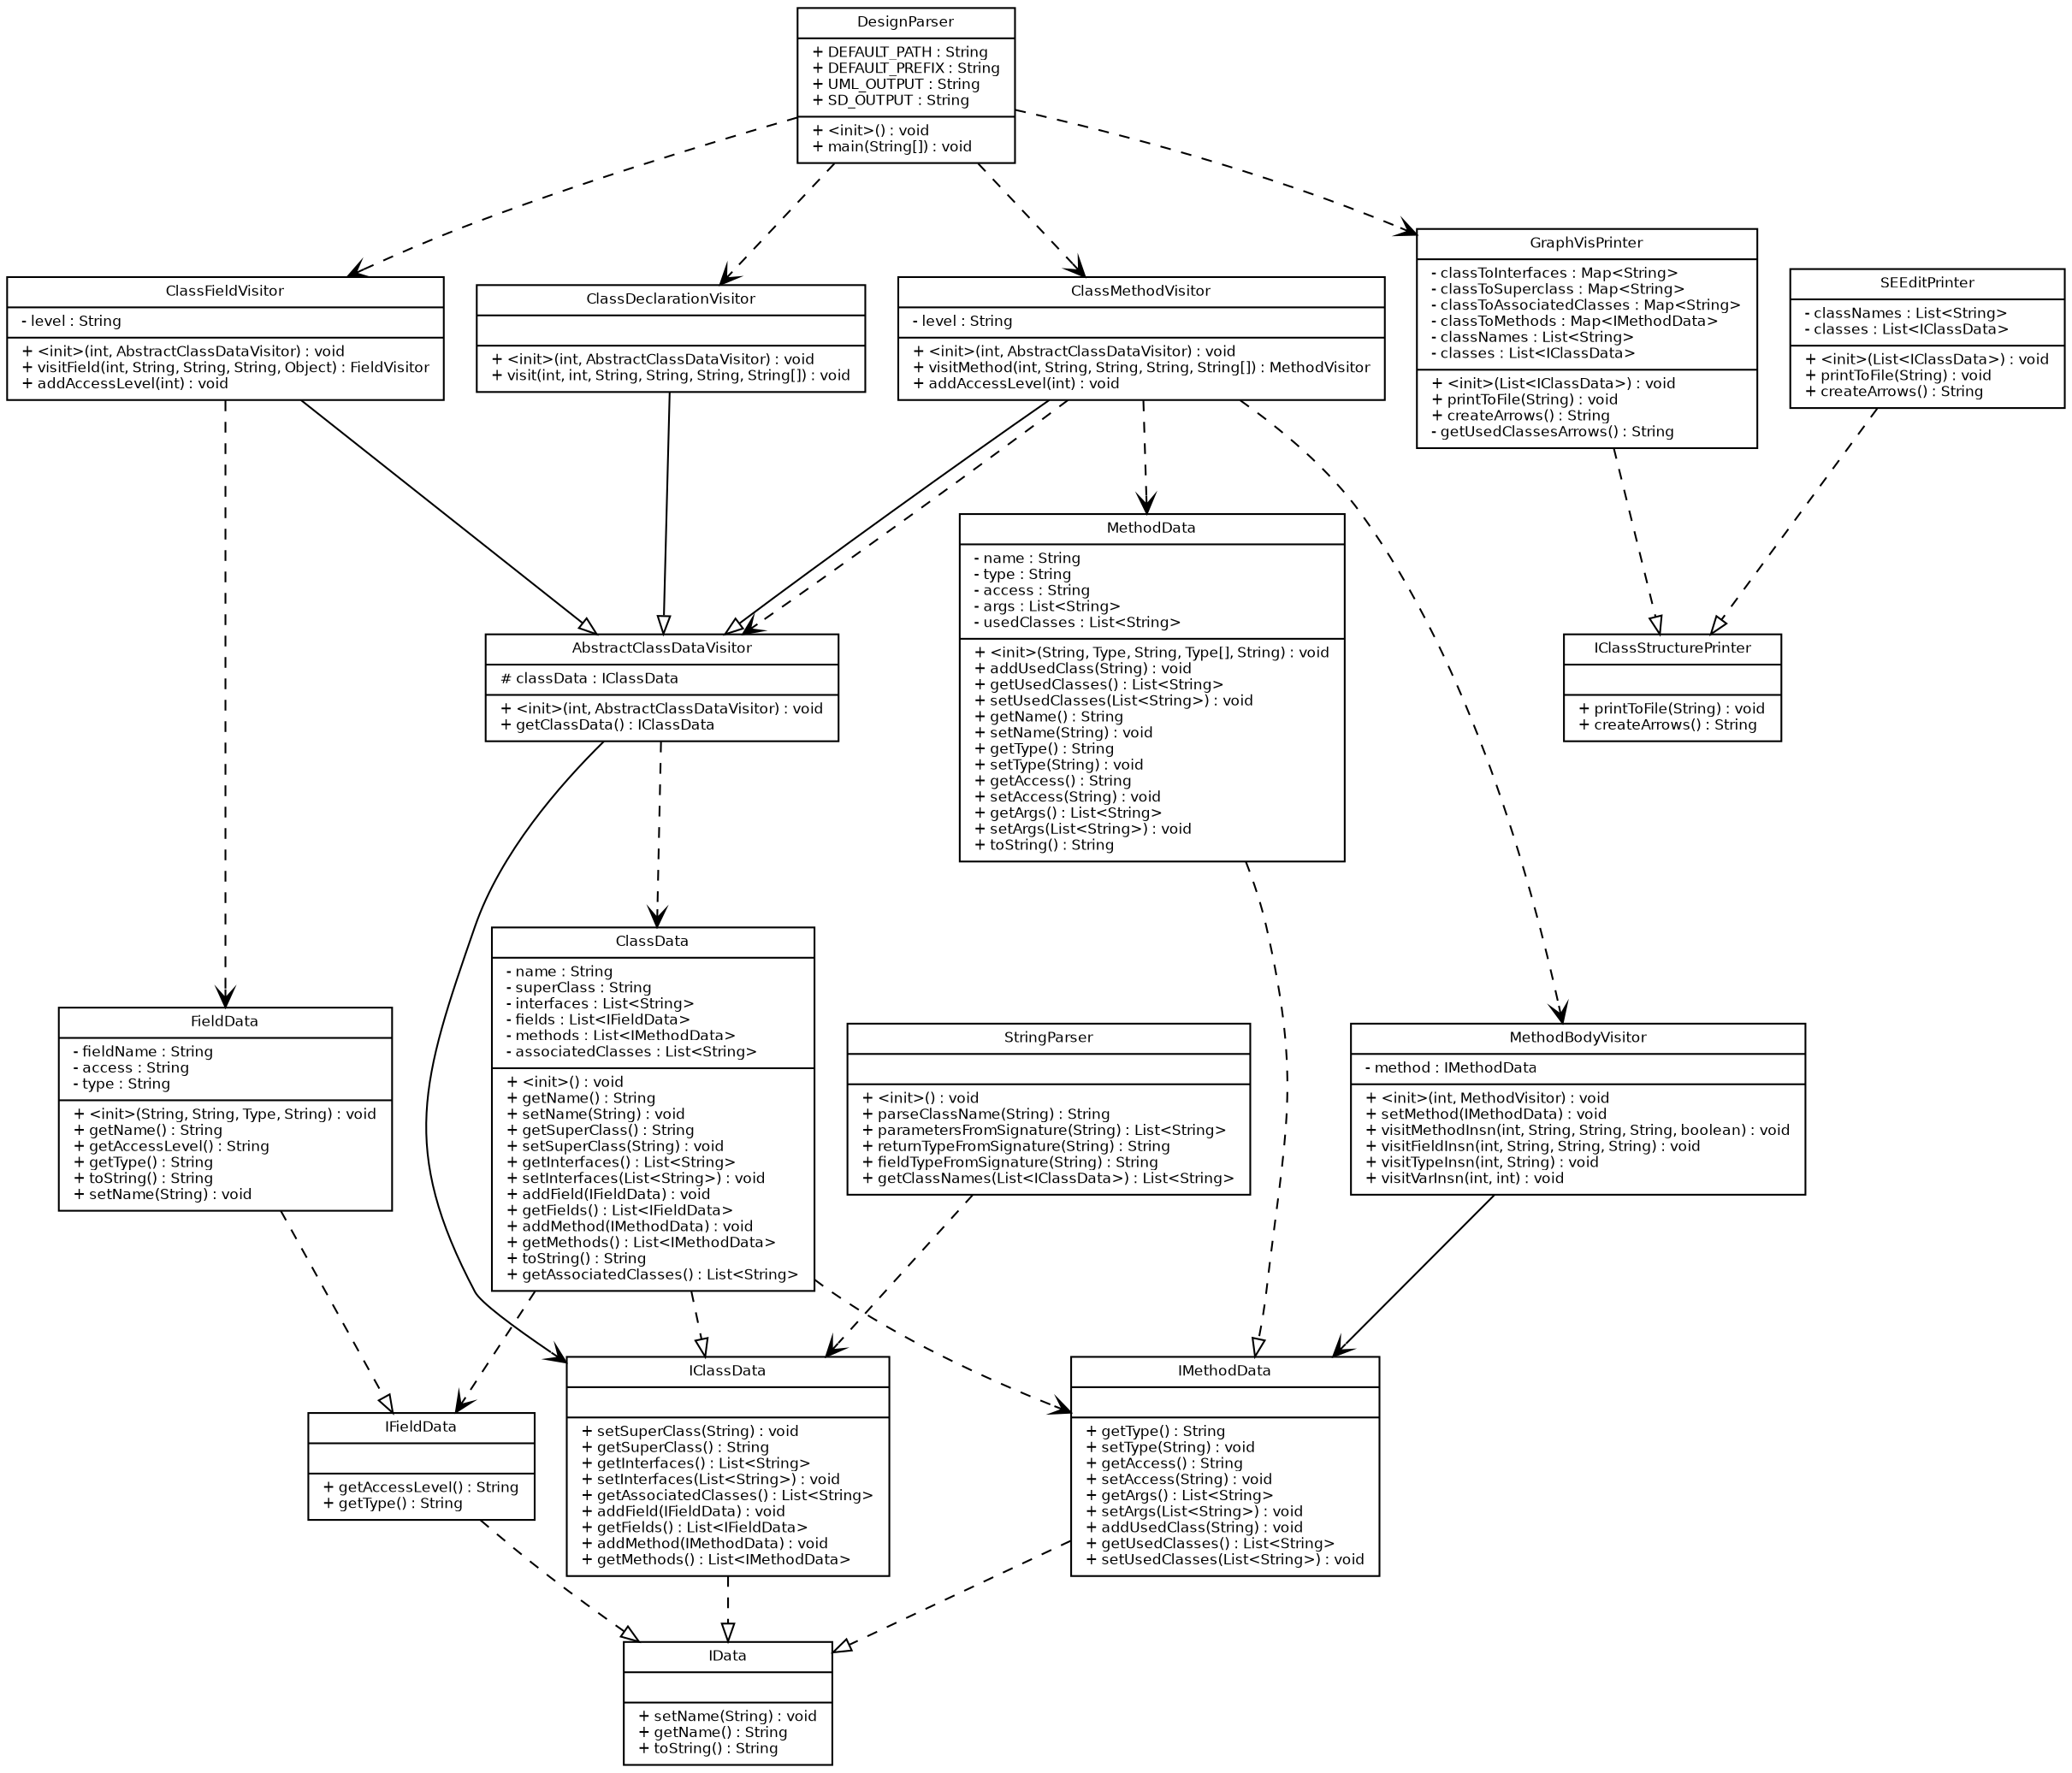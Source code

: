digraph G {
fontname = " Bitstream Vera San"
fontsize =8
node [
fontname = "Bitstream Vera Sans"
fontsize =8
shape = "record"]
edge [
fontname = "Bitstream Vera Sans"
fontsize =8
]
AbstractClassDataVisitor [
label = "{AbstractClassDataVisitor|# classData : IClassData\l|+ \<init\>(int, AbstractClassDataVisitor) : void\l+ getClassData() : IClassData\l}"
]
ClassData [
label = "{ClassData|- name : String\l- superClass : String\l- interfaces : List\<String\>\l- fields : List\<IFieldData\>\l- methods : List\<IMethodData\>\l- associatedClasses : List\<String\>\l|+ \<init\>() : void\l+ getName() : String\l+ setName(String) : void\l+ getSuperClass() : String\l+ setSuperClass(String) : void\l+ getInterfaces() : List\<String\>\l+ setInterfaces(List\<String\>) : void\l+ addField(IFieldData) : void\l+ getFields() : List\<IFieldData\>\l+ addMethod(IMethodData) : void\l+ getMethods() : List\<IMethodData\>\l+ toString() : String\l+ getAssociatedClasses() : List\<String\>\l}"
]
ClassDeclarationVisitor [
label = "{ClassDeclarationVisitor||+ \<init\>(int, AbstractClassDataVisitor) : void\l+ visit(int, int, String, String, String, String[]) : void\l}"
]
ClassFieldVisitor [
label = "{ClassFieldVisitor|- level : String\l|+ \<init\>(int, AbstractClassDataVisitor) : void\l+ visitField(int, String, String, String, Object) : FieldVisitor\l+ addAccessLevel(int) : void\l}"
]
ClassMethodVisitor [
label = "{ClassMethodVisitor|- level : String\l|+ \<init\>(int, AbstractClassDataVisitor) : void\l+ visitMethod(int, String, String, String, String[]) : MethodVisitor\l+ addAccessLevel(int) : void\l}"
]
DesignParser [
label = "{DesignParser|+ DEFAULT_PATH : String\l+ DEFAULT_PREFIX : String\l+ UML_OUTPUT : String\l+ SD_OUTPUT : String\l|+ \<init\>() : void\l+ main(String[]) : void\l}"
]
FieldData [
label = "{FieldData|- fieldName : String\l- access : String\l- type : String\l|+ \<init\>(String, String, Type, String) : void\l+ getName() : String\l+ getAccessLevel() : String\l+ getType() : String\l+ toString() : String\l+ setName(String) : void\l}"
]
GraphVisPrinter [
label = "{GraphVisPrinter|- classToInterfaces : Map\<String\>\l- classToSuperclass : Map\<String\>\l- classToAssociatedClasses : Map\<String\>\l- classToMethods : Map\<IMethodData\>\l- classNames : List\<String\>\l- classes : List\<IClassData\>\l|+ \<init\>(List\<IClassData\>) : void\l+ printToFile(String) : void\l+ createArrows() : String\l- getUsedClassesArrows() : String\l}"
]
IClassData [
label = "{IClassData||+ setSuperClass(String) : void\l+ getSuperClass() : String\l+ getInterfaces() : List\<String\>\l+ setInterfaces(List\<String\>) : void\l+ getAssociatedClasses() : List\<String\>\l+ addField(IFieldData) : void\l+ getFields() : List\<IFieldData\>\l+ addMethod(IMethodData) : void\l+ getMethods() : List\<IMethodData\>\l}"
]
IClassStructurePrinter [
label = "{IClassStructurePrinter||+ printToFile(String) : void\l+ createArrows() : String\l}"
]
IData [
label = "{IData||+ setName(String) : void\l+ getName() : String\l+ toString() : String\l}"
]
IFieldData [
label = "{IFieldData||+ getAccessLevel() : String\l+ getType() : String\l}"
]
IMethodData [
label = "{IMethodData||+ getType() : String\l+ setType(String) : void\l+ getAccess() : String\l+ setAccess(String) : void\l+ getArgs() : List\<String\>\l+ setArgs(List\<String\>) : void\l+ addUsedClass(String) : void\l+ getUsedClasses() : List\<String\>\l+ setUsedClasses(List\<String\>) : void\l}"
]
MethodBodyVisitor [
label = "{MethodBodyVisitor|- method : IMethodData\l|+ \<init\>(int, MethodVisitor) : void\l+ setMethod(IMethodData) : void\l+ visitMethodInsn(int, String, String, String, boolean) : void\l+ visitFieldInsn(int, String, String, String) : void\l+ visitTypeInsn(int, String) : void\l+ visitVarInsn(int, int) : void\l}"
]
MethodData [
label = "{MethodData|- name : String\l- type : String\l- access : String\l- args : List\<String\>\l- usedClasses : List\<String\>\l|+ \<init\>(String, Type, String, Type[], String) : void\l+ addUsedClass(String) : void\l+ getUsedClasses() : List\<String\>\l+ setUsedClasses(List\<String\>) : void\l+ getName() : String\l+ setName(String) : void\l+ getType() : String\l+ setType(String) : void\l+ getAccess() : String\l+ setAccess(String) : void\l+ getArgs() : List\<String\>\l+ setArgs(List\<String\>) : void\l+ toString() : String\l}"
]
SEEditPrinter [
label = "{SEEditPrinter|- classNames : List\<String\>\l- classes : List\<IClassData\>\l|+ \<init\>(List\<IClassData\>) : void\l+ printToFile(String) : void\l+ createArrows() : String\l}"
]
StringParser [
label = "{StringParser||+ \<init\>() : void\l+ parseClassName(String) : String\l+ parametersFromSignature(String) : List\<String\>\l+ returnTypeFromSignature(String) : String\l+ fieldTypeFromSignature(String) : String\l+ getClassNames(List\<IClassData\>) : List\<String\>\l}"
]
edge [ 
arrowhead = "empty"
style = "solid"
]
ClassMethodVisitor -> AbstractClassDataVisitor
ClassDeclarationVisitor -> AbstractClassDataVisitor
ClassFieldVisitor -> AbstractClassDataVisitor
edge [ 
arrowhead = "empty"
style = "dashed"
]
FieldData -> IFieldData
ClassData -> IClassData
GraphVisPrinter -> IClassStructurePrinter
MethodData -> IMethodData
IMethodData -> IData
IClassData -> IData
IFieldData -> IData
SEEditPrinter -> IClassStructurePrinter
edge [ 
arrowhead = "vee"
style = "solid"
]
AbstractClassDataVisitor -> IClassData
MethodBodyVisitor -> IMethodData
edge [ 
arrowhead = "vee"
style = "dashed"
]
StringParser -> IClassData
AbstractClassDataVisitor -> ClassData
ClassMethodVisitor -> AbstractClassDataVisitor
ClassMethodVisitor -> MethodBodyVisitor
ClassMethodVisitor -> MethodData
DesignParser -> ClassDeclarationVisitor
DesignParser -> ClassFieldVisitor
DesignParser -> ClassMethodVisitor
DesignParser -> GraphVisPrinter
ClassData -> IFieldData
ClassData -> IMethodData
ClassFieldVisitor -> FieldData
}
